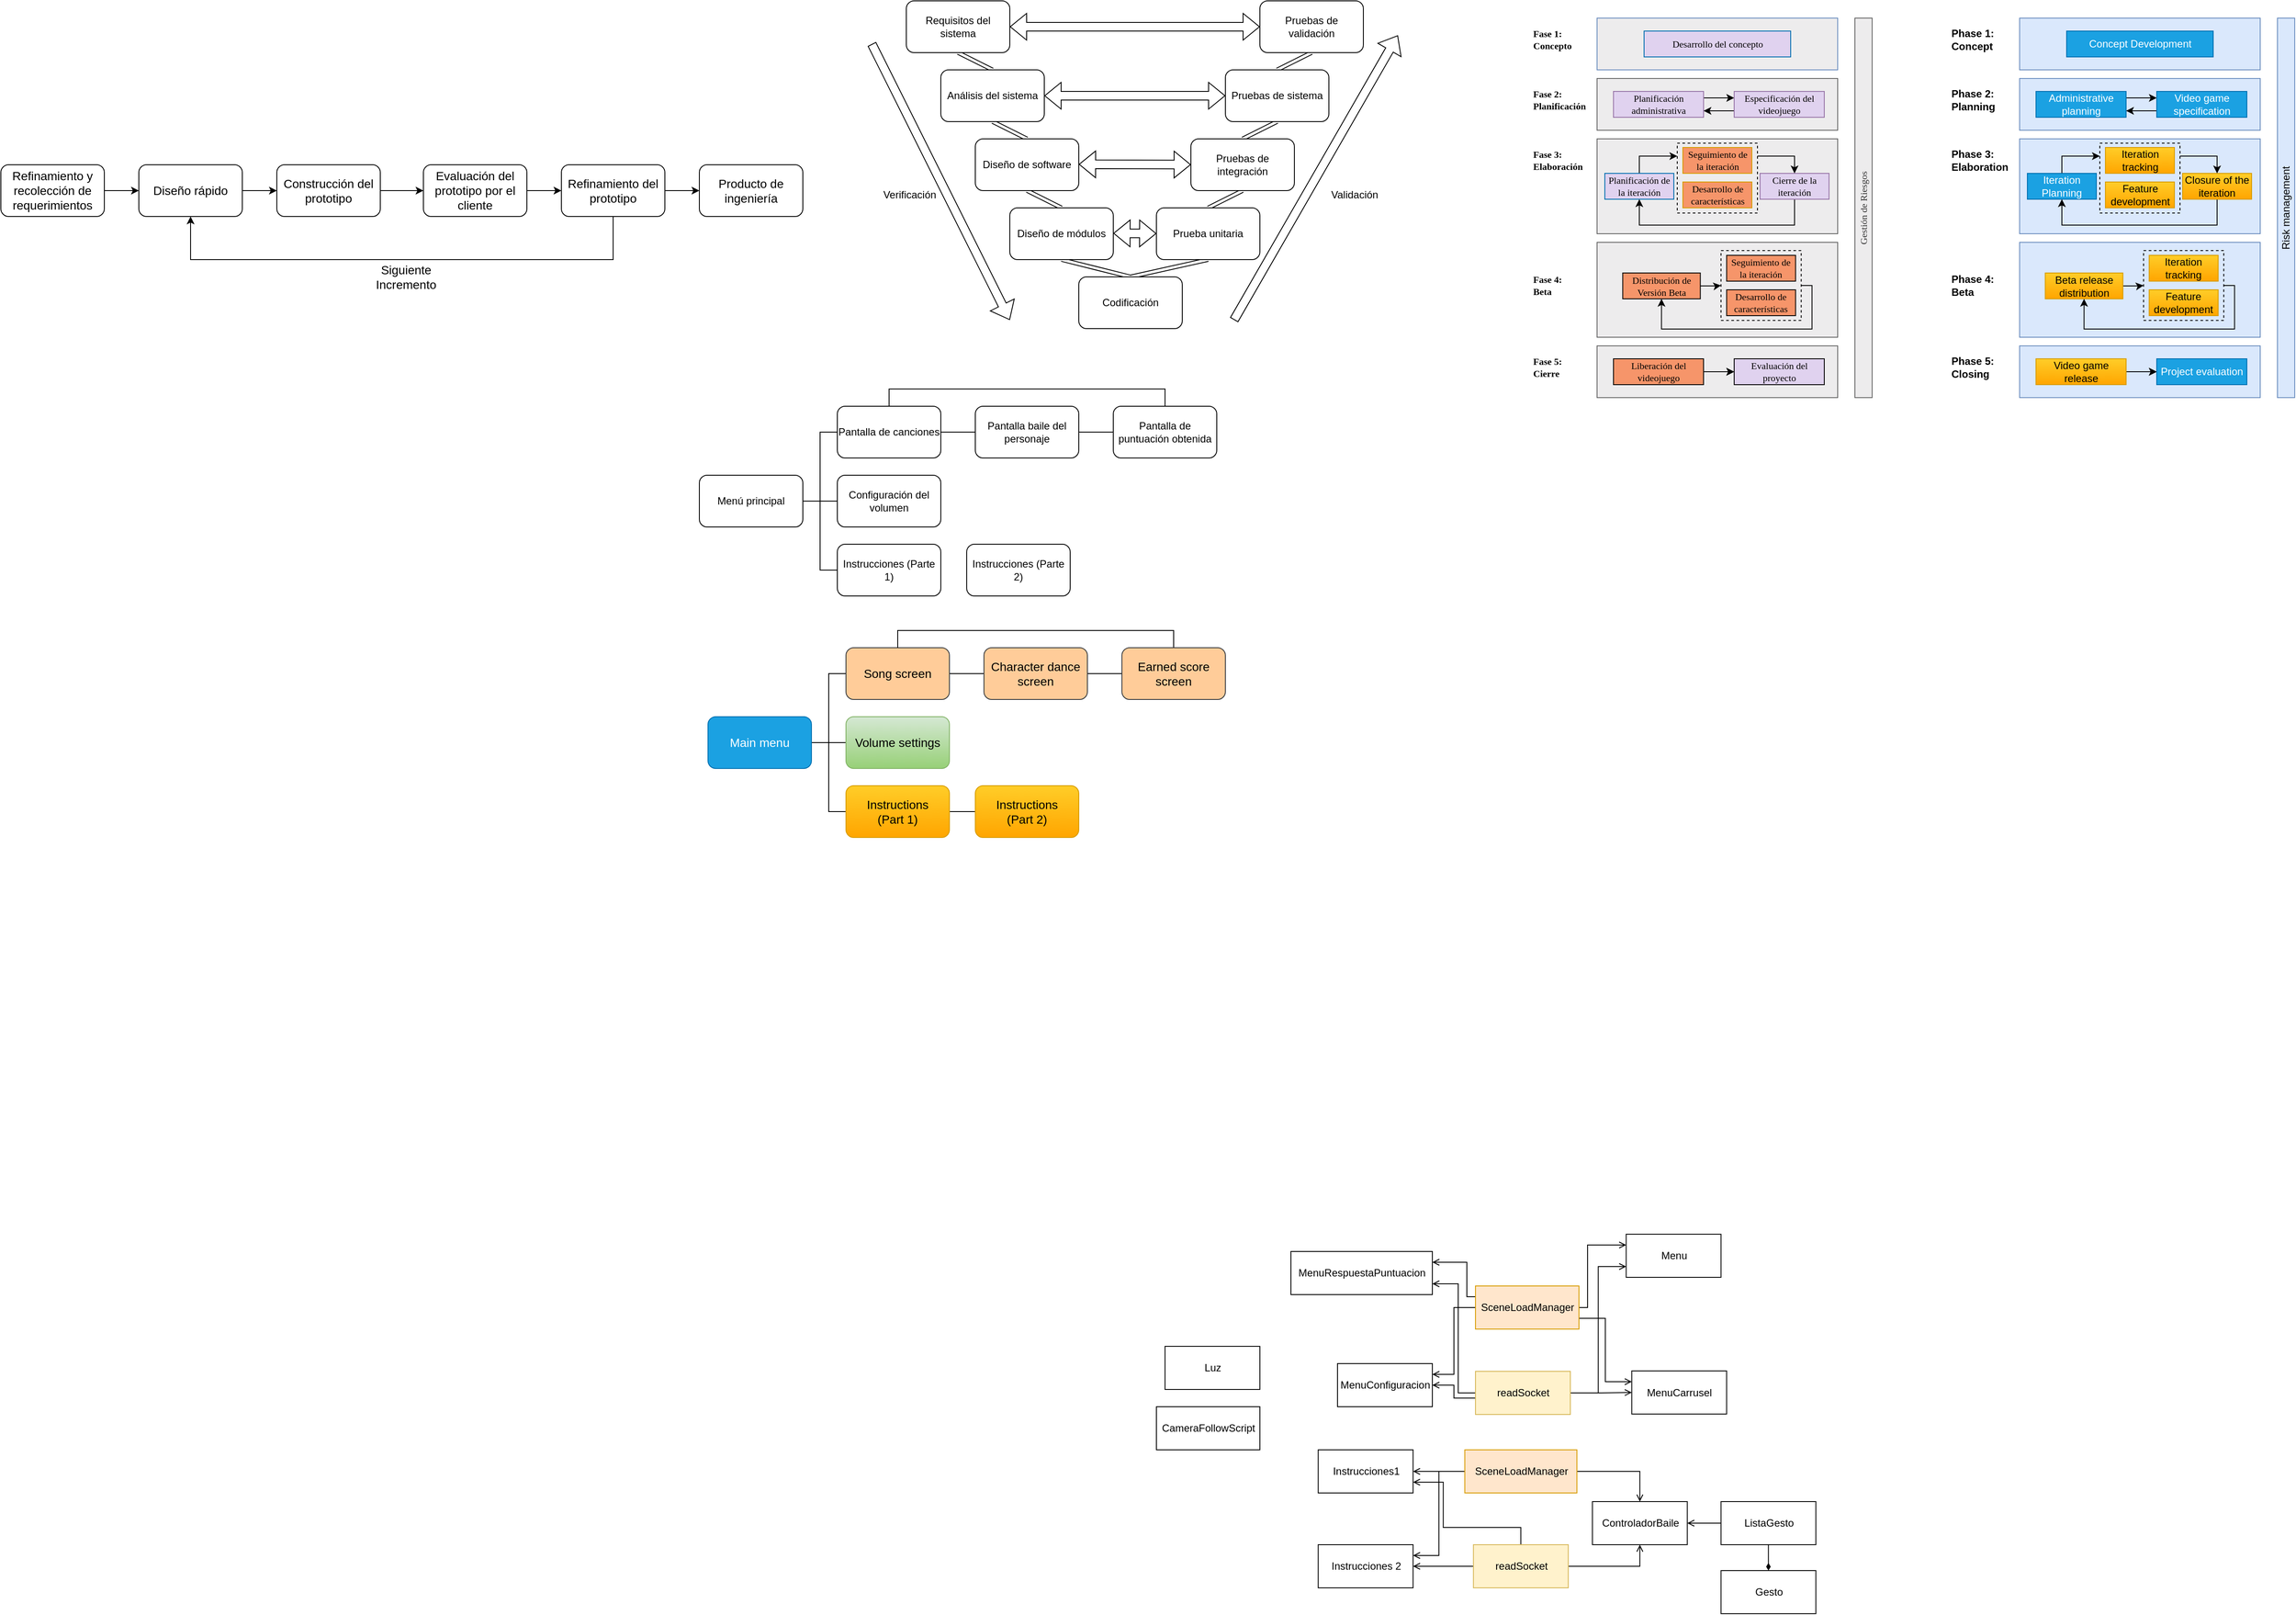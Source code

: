 <mxfile version="20.3.5" type="github">
  <diagram id="AxCxbLC-Ea25Rph6K4ID" name="Page-1">
    <mxGraphModel dx="1726" dy="563" grid="1" gridSize="10" guides="1" tooltips="1" connect="1" arrows="1" fold="1" page="1" pageScale="1" pageWidth="827" pageHeight="1169" math="0" shadow="0">
      <root>
        <mxCell id="0" />
        <mxCell id="1" parent="0" />
        <mxCell id="DNy3k772g0ASiSFVBkv8-5" style="edgeStyle=orthogonalEdgeStyle;rounded=0;orthogonalLoop=1;jettySize=auto;html=1;" parent="1" source="DNy3k772g0ASiSFVBkv8-1" target="DNy3k772g0ASiSFVBkv8-2" edge="1">
          <mxGeometry relative="1" as="geometry" />
        </mxCell>
        <mxCell id="DNy3k772g0ASiSFVBkv8-1" value="&lt;font style=&quot;font-size: 14px;&quot;&gt;Refinamiento y recolección de requerimientos&lt;/font&gt;" style="rounded=1;whiteSpace=wrap;html=1;" parent="1" vertex="1">
          <mxGeometry x="-610" y="330" width="120" height="60" as="geometry" />
        </mxCell>
        <mxCell id="DNy3k772g0ASiSFVBkv8-7" value="" style="edgeStyle=orthogonalEdgeStyle;rounded=0;orthogonalLoop=1;jettySize=auto;html=1;" parent="1" source="DNy3k772g0ASiSFVBkv8-2" target="DNy3k772g0ASiSFVBkv8-6" edge="1">
          <mxGeometry relative="1" as="geometry" />
        </mxCell>
        <mxCell id="DNy3k772g0ASiSFVBkv8-2" value="&lt;font style=&quot;font-size: 14px;&quot;&gt;Diseño rápido&lt;/font&gt;" style="rounded=1;whiteSpace=wrap;html=1;" parent="1" vertex="1">
          <mxGeometry x="-450" y="330" width="120" height="60" as="geometry" />
        </mxCell>
        <mxCell id="DNy3k772g0ASiSFVBkv8-9" value="" style="edgeStyle=orthogonalEdgeStyle;rounded=0;orthogonalLoop=1;jettySize=auto;html=1;" parent="1" source="DNy3k772g0ASiSFVBkv8-6" target="DNy3k772g0ASiSFVBkv8-8" edge="1">
          <mxGeometry relative="1" as="geometry" />
        </mxCell>
        <mxCell id="DNy3k772g0ASiSFVBkv8-6" value="&lt;font style=&quot;font-size: 14px;&quot;&gt;Construcción del prototipo&lt;/font&gt;" style="rounded=1;whiteSpace=wrap;html=1;" parent="1" vertex="1">
          <mxGeometry x="-290" y="330" width="120" height="60" as="geometry" />
        </mxCell>
        <mxCell id="DNy3k772g0ASiSFVBkv8-11" value="" style="edgeStyle=orthogonalEdgeStyle;rounded=0;orthogonalLoop=1;jettySize=auto;html=1;" parent="1" source="DNy3k772g0ASiSFVBkv8-8" target="DNy3k772g0ASiSFVBkv8-10" edge="1">
          <mxGeometry relative="1" as="geometry" />
        </mxCell>
        <mxCell id="DNy3k772g0ASiSFVBkv8-8" value="&lt;font style=&quot;font-size: 14px;&quot;&gt;Evaluación del prototipo por el cliente&lt;/font&gt;" style="rounded=1;whiteSpace=wrap;html=1;" parent="1" vertex="1">
          <mxGeometry x="-120" y="330" width="120" height="60" as="geometry" />
        </mxCell>
        <mxCell id="DNy3k772g0ASiSFVBkv8-12" style="edgeStyle=orthogonalEdgeStyle;rounded=0;orthogonalLoop=1;jettySize=auto;html=1;entryX=0.5;entryY=1;entryDx=0;entryDy=0;" parent="1" source="DNy3k772g0ASiSFVBkv8-10" target="DNy3k772g0ASiSFVBkv8-2" edge="1">
          <mxGeometry relative="1" as="geometry">
            <Array as="points">
              <mxPoint x="100" y="440" />
              <mxPoint x="-390" y="440" />
            </Array>
          </mxGeometry>
        </mxCell>
        <mxCell id="DNy3k772g0ASiSFVBkv8-14" value="" style="edgeStyle=orthogonalEdgeStyle;rounded=0;orthogonalLoop=1;jettySize=auto;html=1;" parent="1" source="DNy3k772g0ASiSFVBkv8-10" target="DNy3k772g0ASiSFVBkv8-13" edge="1">
          <mxGeometry relative="1" as="geometry" />
        </mxCell>
        <mxCell id="DNy3k772g0ASiSFVBkv8-10" value="&lt;font style=&quot;font-size: 14px;&quot;&gt;Refinamiento del prototipo&lt;/font&gt;" style="rounded=1;whiteSpace=wrap;html=1;" parent="1" vertex="1">
          <mxGeometry x="40" y="330" width="120" height="60" as="geometry" />
        </mxCell>
        <mxCell id="DNy3k772g0ASiSFVBkv8-13" value="&lt;font style=&quot;font-size: 14px;&quot;&gt;Producto de ingeniería&lt;/font&gt;" style="rounded=1;whiteSpace=wrap;html=1;" parent="1" vertex="1">
          <mxGeometry x="200" y="330" width="120" height="60" as="geometry" />
        </mxCell>
        <mxCell id="DNy3k772g0ASiSFVBkv8-15" value="&lt;font style=&quot;font-size: 14px;&quot;&gt;Siguiente&lt;br&gt;Incremento&lt;/font&gt;" style="text;html=1;strokeColor=none;fillColor=none;align=center;verticalAlign=middle;whiteSpace=wrap;rounded=0;" parent="1" vertex="1">
          <mxGeometry x="-170" y="445" width="60" height="30" as="geometry" />
        </mxCell>
        <mxCell id="DNy3k772g0ASiSFVBkv8-29" style="edgeStyle=none;shape=link;rounded=0;orthogonalLoop=1;jettySize=auto;html=1;exitX=0.5;exitY=1;exitDx=0;exitDy=0;entryX=0.5;entryY=0;entryDx=0;entryDy=0;" parent="1" source="DNy3k772g0ASiSFVBkv8-17" target="DNy3k772g0ASiSFVBkv8-18" edge="1">
          <mxGeometry relative="1" as="geometry" />
        </mxCell>
        <mxCell id="DNy3k772g0ASiSFVBkv8-17" value="Requisitos del sistema" style="rounded=1;whiteSpace=wrap;html=1;" parent="1" vertex="1">
          <mxGeometry x="440" y="140" width="120" height="60" as="geometry" />
        </mxCell>
        <mxCell id="DNy3k772g0ASiSFVBkv8-30" style="edgeStyle=none;shape=link;rounded=0;orthogonalLoop=1;jettySize=auto;html=1;exitX=0.5;exitY=1;exitDx=0;exitDy=0;entryX=0.5;entryY=0;entryDx=0;entryDy=0;" parent="1" source="DNy3k772g0ASiSFVBkv8-18" target="DNy3k772g0ASiSFVBkv8-19" edge="1">
          <mxGeometry relative="1" as="geometry" />
        </mxCell>
        <mxCell id="DNy3k772g0ASiSFVBkv8-18" value="Análisis del sistema" style="rounded=1;whiteSpace=wrap;html=1;" parent="1" vertex="1">
          <mxGeometry x="480" y="220" width="120" height="60" as="geometry" />
        </mxCell>
        <mxCell id="DNy3k772g0ASiSFVBkv8-31" style="edgeStyle=none;shape=link;rounded=0;orthogonalLoop=1;jettySize=auto;html=1;exitX=0.5;exitY=1;exitDx=0;exitDy=0;entryX=0.5;entryY=0;entryDx=0;entryDy=0;" parent="1" source="DNy3k772g0ASiSFVBkv8-19" target="DNy3k772g0ASiSFVBkv8-20" edge="1">
          <mxGeometry relative="1" as="geometry" />
        </mxCell>
        <mxCell id="DNy3k772g0ASiSFVBkv8-19" value="Diseño de software" style="rounded=1;whiteSpace=wrap;html=1;" parent="1" vertex="1">
          <mxGeometry x="520" y="300" width="120" height="60" as="geometry" />
        </mxCell>
        <mxCell id="DNy3k772g0ASiSFVBkv8-32" style="edgeStyle=none;shape=link;rounded=0;orthogonalLoop=1;jettySize=auto;html=1;exitX=0.5;exitY=1;exitDx=0;exitDy=0;entryX=0.5;entryY=0;entryDx=0;entryDy=0;" parent="1" source="DNy3k772g0ASiSFVBkv8-20" target="DNy3k772g0ASiSFVBkv8-21" edge="1">
          <mxGeometry relative="1" as="geometry" />
        </mxCell>
        <mxCell id="DNy3k772g0ASiSFVBkv8-20" value="Diseño de módulos" style="rounded=1;whiteSpace=wrap;html=1;" parent="1" vertex="1">
          <mxGeometry x="560" y="380" width="120" height="60" as="geometry" />
        </mxCell>
        <mxCell id="DNy3k772g0ASiSFVBkv8-33" style="edgeStyle=none;shape=link;rounded=0;orthogonalLoop=1;jettySize=auto;html=1;exitX=0.5;exitY=0;exitDx=0;exitDy=0;entryX=0.5;entryY=1;entryDx=0;entryDy=0;" parent="1" source="DNy3k772g0ASiSFVBkv8-21" target="DNy3k772g0ASiSFVBkv8-22" edge="1">
          <mxGeometry relative="1" as="geometry" />
        </mxCell>
        <mxCell id="DNy3k772g0ASiSFVBkv8-21" value="Codificación" style="rounded=1;whiteSpace=wrap;html=1;" parent="1" vertex="1">
          <mxGeometry x="640" y="460" width="120" height="60" as="geometry" />
        </mxCell>
        <mxCell id="DNy3k772g0ASiSFVBkv8-34" style="edgeStyle=none;shape=link;rounded=0;orthogonalLoop=1;jettySize=auto;html=1;exitX=0.5;exitY=0;exitDx=0;exitDy=0;entryX=0.5;entryY=1;entryDx=0;entryDy=0;" parent="1" source="DNy3k772g0ASiSFVBkv8-22" target="DNy3k772g0ASiSFVBkv8-23" edge="1">
          <mxGeometry relative="1" as="geometry" />
        </mxCell>
        <mxCell id="DNy3k772g0ASiSFVBkv8-22" value="Prueba unitaria" style="rounded=1;whiteSpace=wrap;html=1;" parent="1" vertex="1">
          <mxGeometry x="730" y="380" width="120" height="60" as="geometry" />
        </mxCell>
        <mxCell id="DNy3k772g0ASiSFVBkv8-35" style="edgeStyle=none;shape=link;rounded=0;orthogonalLoop=1;jettySize=auto;html=1;exitX=0.5;exitY=0;exitDx=0;exitDy=0;entryX=0.5;entryY=1;entryDx=0;entryDy=0;" parent="1" source="DNy3k772g0ASiSFVBkv8-23" target="DNy3k772g0ASiSFVBkv8-24" edge="1">
          <mxGeometry relative="1" as="geometry" />
        </mxCell>
        <mxCell id="DNy3k772g0ASiSFVBkv8-23" value="Pruebas de integración" style="rounded=1;whiteSpace=wrap;html=1;" parent="1" vertex="1">
          <mxGeometry x="770" y="300" width="120" height="60" as="geometry" />
        </mxCell>
        <mxCell id="DNy3k772g0ASiSFVBkv8-36" style="edgeStyle=none;shape=link;rounded=0;orthogonalLoop=1;jettySize=auto;html=1;exitX=0.5;exitY=0;exitDx=0;exitDy=0;entryX=0.5;entryY=1;entryDx=0;entryDy=0;" parent="1" source="DNy3k772g0ASiSFVBkv8-24" target="DNy3k772g0ASiSFVBkv8-25" edge="1">
          <mxGeometry relative="1" as="geometry" />
        </mxCell>
        <mxCell id="DNy3k772g0ASiSFVBkv8-24" value="Pruebas de sistema" style="rounded=1;whiteSpace=wrap;html=1;" parent="1" vertex="1">
          <mxGeometry x="810" y="220" width="120" height="60" as="geometry" />
        </mxCell>
        <mxCell id="DNy3k772g0ASiSFVBkv8-25" value="Pruebas de validación" style="rounded=1;whiteSpace=wrap;html=1;" parent="1" vertex="1">
          <mxGeometry x="850" y="140" width="120" height="60" as="geometry" />
        </mxCell>
        <mxCell id="DNy3k772g0ASiSFVBkv8-40" value="" style="shape=flexArrow;endArrow=classic;startArrow=classic;html=1;rounded=0;entryX=0;entryY=0.5;entryDx=0;entryDy=0;exitX=1;exitY=0.5;exitDx=0;exitDy=0;" parent="1" source="DNy3k772g0ASiSFVBkv8-17" target="DNy3k772g0ASiSFVBkv8-25" edge="1">
          <mxGeometry width="100" height="100" relative="1" as="geometry">
            <mxPoint x="630" y="210" as="sourcePoint" />
            <mxPoint x="730" y="110" as="targetPoint" />
          </mxGeometry>
        </mxCell>
        <mxCell id="DNy3k772g0ASiSFVBkv8-41" value="" style="shape=flexArrow;endArrow=classic;startArrow=classic;html=1;rounded=0;exitX=1;exitY=0.5;exitDx=0;exitDy=0;" parent="1" source="DNy3k772g0ASiSFVBkv8-18" target="DNy3k772g0ASiSFVBkv8-24" edge="1">
          <mxGeometry width="100" height="100" relative="1" as="geometry">
            <mxPoint x="650" y="249.5" as="sourcePoint" />
            <mxPoint x="800" y="250" as="targetPoint" />
          </mxGeometry>
        </mxCell>
        <mxCell id="DNy3k772g0ASiSFVBkv8-42" value="" style="shape=flexArrow;endArrow=classic;startArrow=classic;html=1;rounded=0;exitX=1;exitY=0.5;exitDx=0;exitDy=0;" parent="1" target="DNy3k772g0ASiSFVBkv8-23" edge="1">
          <mxGeometry width="100" height="100" relative="1" as="geometry">
            <mxPoint x="640" y="329.5" as="sourcePoint" />
            <mxPoint x="760" y="330" as="targetPoint" />
          </mxGeometry>
        </mxCell>
        <mxCell id="DNy3k772g0ASiSFVBkv8-43" value="" style="shape=flexArrow;endArrow=classic;startArrow=classic;html=1;rounded=0;exitX=1;exitY=0.5;exitDx=0;exitDy=0;" parent="1" target="DNy3k772g0ASiSFVBkv8-22" edge="1">
          <mxGeometry width="100" height="100" relative="1" as="geometry">
            <mxPoint x="680" y="409.5" as="sourcePoint" />
            <mxPoint x="730" y="410" as="targetPoint" />
          </mxGeometry>
        </mxCell>
        <mxCell id="DNy3k772g0ASiSFVBkv8-44" value="" style="shape=flexArrow;endArrow=classic;html=1;rounded=0;" parent="1" edge="1">
          <mxGeometry width="50" height="50" relative="1" as="geometry">
            <mxPoint x="400" y="190" as="sourcePoint" />
            <mxPoint x="560" y="510" as="targetPoint" />
          </mxGeometry>
        </mxCell>
        <mxCell id="DNy3k772g0ASiSFVBkv8-45" value="" style="shape=flexArrow;endArrow=classic;html=1;rounded=0;" parent="1" edge="1">
          <mxGeometry width="50" height="50" relative="1" as="geometry">
            <mxPoint x="820" y="510" as="sourcePoint" />
            <mxPoint x="1010" y="180" as="targetPoint" />
          </mxGeometry>
        </mxCell>
        <mxCell id="DNy3k772g0ASiSFVBkv8-46" value="Verificación" style="text;html=1;strokeColor=none;fillColor=none;align=center;verticalAlign=middle;whiteSpace=wrap;rounded=0;" parent="1" vertex="1">
          <mxGeometry x="414" y="350" width="60" height="30" as="geometry" />
        </mxCell>
        <mxCell id="DNy3k772g0ASiSFVBkv8-47" value="Validación" style="text;html=1;strokeColor=none;fillColor=none;align=center;verticalAlign=middle;whiteSpace=wrap;rounded=0;" parent="1" vertex="1">
          <mxGeometry x="930" y="350" width="60" height="30" as="geometry" />
        </mxCell>
        <mxCell id="hIoY1X2tBjPMkqKbFY_H-1" value="" style="rounded=0;whiteSpace=wrap;html=1;fillColor=#EDECED;strokeColor=#6c8ebf;fontFamily=DM Sans;fontSource=https%3A%2F%2Ffonts.googleapis.com%2Fcss%3Ffamily%3DDM%2BSans;fontSize=11;" parent="1" vertex="1">
          <mxGeometry x="1241" y="160" width="279" height="60" as="geometry" />
        </mxCell>
        <mxCell id="hIoY1X2tBjPMkqKbFY_H-2" value="Desarrollo del concepto" style="rounded=0;whiteSpace=wrap;html=1;fillColor=#E0D2EF;fontColor=#000000;strokeColor=#006EAF;fontFamily=DM Sans;fontSource=https%3A%2F%2Ffonts.googleapis.com%2Fcss%3Ffamily%3DDM%2BSans;fontSize=11;" parent="1" vertex="1">
          <mxGeometry x="1295.5" y="175" width="170" height="30" as="geometry" />
        </mxCell>
        <mxCell id="hIoY1X2tBjPMkqKbFY_H-3" value="&lt;b style=&quot;font-size: 11px;&quot;&gt;Fase 1:&lt;br style=&quot;font-size: 11px;&quot;&gt;Concepto&lt;br style=&quot;font-size: 11px;&quot;&gt;&lt;/b&gt;" style="text;html=1;strokeColor=none;fillColor=none;align=left;verticalAlign=middle;whiteSpace=wrap;rounded=0;fontFamily=DM Sans;fontSource=https%3A%2F%2Ffonts.googleapis.com%2Fcss%3Ffamily%3DDM%2BSans;fontSize=11;" parent="1" vertex="1">
          <mxGeometry x="1165" y="170" width="60" height="30" as="geometry" />
        </mxCell>
        <mxCell id="hIoY1X2tBjPMkqKbFY_H-4" value="" style="rounded=0;whiteSpace=wrap;html=1;fillColor=#EDECED;fontColor=#333333;strokeColor=#666666;fontFamily=DM Sans;fontSource=https%3A%2F%2Ffonts.googleapis.com%2Fcss%3Ffamily%3DDM%2BSans;fontSize=11;" parent="1" vertex="1">
          <mxGeometry x="1241" y="230" width="279" height="60" as="geometry" />
        </mxCell>
        <mxCell id="hIoY1X2tBjPMkqKbFY_H-32" style="edgeStyle=orthogonalEdgeStyle;rounded=0;orthogonalLoop=1;jettySize=auto;html=1;exitX=1;exitY=0.25;exitDx=0;exitDy=0;entryX=0;entryY=0.25;entryDx=0;entryDy=0;fontFamily=DM Sans;fontSource=https%3A%2F%2Ffonts.googleapis.com%2Fcss%3Ffamily%3DDM%2BSans;fontSize=11;" parent="1" source="hIoY1X2tBjPMkqKbFY_H-5" target="hIoY1X2tBjPMkqKbFY_H-7" edge="1">
          <mxGeometry relative="1" as="geometry" />
        </mxCell>
        <mxCell id="hIoY1X2tBjPMkqKbFY_H-5" value="Planificación administrativa" style="rounded=0;whiteSpace=wrap;html=1;fillColor=#E0D2EF;strokeColor=#9673a6;fontFamily=DM Sans;fontSource=https%3A%2F%2Ffonts.googleapis.com%2Fcss%3Ffamily%3DDM%2BSans;fontSize=11;" parent="1" vertex="1">
          <mxGeometry x="1260" y="245" width="104.5" height="30" as="geometry" />
        </mxCell>
        <mxCell id="hIoY1X2tBjPMkqKbFY_H-6" value="&lt;b style=&quot;font-size: 11px;&quot;&gt;Fase 2:&lt;br style=&quot;font-size: 11px;&quot;&gt;Planificación&lt;br style=&quot;font-size: 11px;&quot;&gt;&lt;/b&gt;" style="text;html=1;strokeColor=none;fillColor=none;align=left;verticalAlign=middle;whiteSpace=wrap;rounded=0;fontFamily=DM Sans;fontSource=https%3A%2F%2Ffonts.googleapis.com%2Fcss%3Ffamily%3DDM%2BSans;fontSize=11;" parent="1" vertex="1">
          <mxGeometry x="1165" y="240" width="80" height="30" as="geometry" />
        </mxCell>
        <mxCell id="hIoY1X2tBjPMkqKbFY_H-33" style="edgeStyle=orthogonalEdgeStyle;rounded=0;orthogonalLoop=1;jettySize=auto;html=1;entryX=1;entryY=0.75;entryDx=0;entryDy=0;exitX=0;exitY=0.75;exitDx=0;exitDy=0;fontFamily=DM Sans;fontSource=https%3A%2F%2Ffonts.googleapis.com%2Fcss%3Ffamily%3DDM%2BSans;fontSize=11;" parent="1" source="hIoY1X2tBjPMkqKbFY_H-7" target="hIoY1X2tBjPMkqKbFY_H-5" edge="1">
          <mxGeometry relative="1" as="geometry" />
        </mxCell>
        <mxCell id="hIoY1X2tBjPMkqKbFY_H-7" value="Especificación del videojuego" style="rounded=0;whiteSpace=wrap;html=1;fillColor=#E0D2EF;strokeColor=#9673a6;fontFamily=DM Sans;fontSource=https%3A%2F%2Ffonts.googleapis.com%2Fcss%3Ffamily%3DDM%2BSans;fontSize=11;" parent="1" vertex="1">
          <mxGeometry x="1400" y="245" width="104.5" height="30" as="geometry" />
        </mxCell>
        <mxCell id="hIoY1X2tBjPMkqKbFY_H-8" value="" style="rounded=0;whiteSpace=wrap;html=1;fillColor=#EDECED;strokeColor=#666666;fontColor=#333333;fontFamily=DM Sans;fontSource=https%3A%2F%2Ffonts.googleapis.com%2Fcss%3Ffamily%3DDM%2BSans;fontSize=11;" parent="1" vertex="1">
          <mxGeometry x="1241" y="300" width="279" height="110" as="geometry" />
        </mxCell>
        <mxCell id="hIoY1X2tBjPMkqKbFY_H-17" style="edgeStyle=orthogonalEdgeStyle;rounded=0;orthogonalLoop=1;jettySize=auto;html=1;fontFamily=DM Sans;fontSource=https%3A%2F%2Ffonts.googleapis.com%2Fcss%3Ffamily%3DDM%2BSans;fontSize=11;" parent="1" source="hIoY1X2tBjPMkqKbFY_H-9" target="hIoY1X2tBjPMkqKbFY_H-15" edge="1">
          <mxGeometry relative="1" as="geometry">
            <mxPoint x="1320" y="320" as="targetPoint" />
            <Array as="points">
              <mxPoint x="1290" y="320" />
            </Array>
          </mxGeometry>
        </mxCell>
        <mxCell id="hIoY1X2tBjPMkqKbFY_H-9" value="Planificación de la iteración" style="rounded=0;whiteSpace=wrap;html=1;fillColor=#E0D2EF;fontColor=#000000;strokeColor=#006EAF;fontFamily=DM Sans;fontSource=https%3A%2F%2Ffonts.googleapis.com%2Fcss%3Ffamily%3DDM%2BSans;fontSize=11;" parent="1" vertex="1">
          <mxGeometry x="1250" y="340" width="80" height="30" as="geometry" />
        </mxCell>
        <mxCell id="hIoY1X2tBjPMkqKbFY_H-10" value="&lt;b style=&quot;font-size: 11px;&quot;&gt;Fase 3:&lt;br style=&quot;font-size: 11px;&quot;&gt;Elaboración&lt;br style=&quot;font-size: 11px;&quot;&gt;&lt;/b&gt;" style="text;html=1;strokeColor=none;fillColor=none;align=left;verticalAlign=middle;whiteSpace=wrap;rounded=0;fontFamily=DM Sans;fontSource=https%3A%2F%2Ffonts.googleapis.com%2Fcss%3Ffamily%3DDM%2BSans;fontSize=11;" parent="1" vertex="1">
          <mxGeometry x="1165" y="310" width="80" height="30" as="geometry" />
        </mxCell>
        <mxCell id="hIoY1X2tBjPMkqKbFY_H-19" style="edgeStyle=orthogonalEdgeStyle;rounded=0;orthogonalLoop=1;jettySize=auto;html=1;entryX=0.5;entryY=1;entryDx=0;entryDy=0;fontFamily=DM Sans;fontSource=https%3A%2F%2Ffonts.googleapis.com%2Fcss%3Ffamily%3DDM%2BSans;fontSize=11;" parent="1" source="hIoY1X2tBjPMkqKbFY_H-11" target="hIoY1X2tBjPMkqKbFY_H-9" edge="1">
          <mxGeometry relative="1" as="geometry">
            <Array as="points">
              <mxPoint x="1470" y="400" />
              <mxPoint x="1290" y="400" />
            </Array>
          </mxGeometry>
        </mxCell>
        <mxCell id="hIoY1X2tBjPMkqKbFY_H-11" value="Cierre de la iteración" style="rounded=0;whiteSpace=wrap;html=1;fillColor=#E0D2EF;strokeColor=#9673a6;fontFamily=DM Sans;fontSource=https%3A%2F%2Ffonts.googleapis.com%2Fcss%3Ffamily%3DDM%2BSans;fontSize=11;" parent="1" vertex="1">
          <mxGeometry x="1430" y="340" width="80" height="30" as="geometry" />
        </mxCell>
        <mxCell id="hIoY1X2tBjPMkqKbFY_H-12" value="Seguimiento de la iteración" style="rounded=0;whiteSpace=wrap;html=1;fillColor=#F6956A;strokeColor=#d79b00;gradientColor=none;fontFamily=DM Sans;fontSource=https%3A%2F%2Ffonts.googleapis.com%2Fcss%3Ffamily%3DDM%2BSans;fontSize=11;" parent="1" vertex="1">
          <mxGeometry x="1340.5" y="310" width="80" height="30" as="geometry" />
        </mxCell>
        <mxCell id="hIoY1X2tBjPMkqKbFY_H-13" value="Desarrollo de características" style="rounded=0;whiteSpace=wrap;html=1;fillColor=#F6956A;strokeColor=#d79b00;gradientColor=none;fontFamily=DM Sans;fontSource=https%3A%2F%2Ffonts.googleapis.com%2Fcss%3Ffamily%3DDM%2BSans;fontSize=11;" parent="1" vertex="1">
          <mxGeometry x="1340.5" y="350" width="80" height="30" as="geometry" />
        </mxCell>
        <mxCell id="hIoY1X2tBjPMkqKbFY_H-18" style="edgeStyle=orthogonalEdgeStyle;rounded=0;orthogonalLoop=1;jettySize=auto;html=1;exitX=1.001;exitY=0.185;exitDx=0;exitDy=0;entryX=0.5;entryY=0;entryDx=0;entryDy=0;exitPerimeter=0;fontFamily=DM Sans;fontSource=https%3A%2F%2Ffonts.googleapis.com%2Fcss%3Ffamily%3DDM%2BSans;fontSize=11;" parent="1" source="hIoY1X2tBjPMkqKbFY_H-15" target="hIoY1X2tBjPMkqKbFY_H-11" edge="1">
          <mxGeometry relative="1" as="geometry">
            <Array as="points">
              <mxPoint x="1470" y="320" />
            </Array>
          </mxGeometry>
        </mxCell>
        <mxCell id="hIoY1X2tBjPMkqKbFY_H-15" value="" style="rounded=0;whiteSpace=wrap;html=1;fillColor=none;dashed=1;fontFamily=DM Sans;fontSource=https%3A%2F%2Ffonts.googleapis.com%2Fcss%3Ffamily%3DDM%2BSans;fontSize=11;" parent="1" vertex="1">
          <mxGeometry x="1334" y="305" width="93" height="81" as="geometry" />
        </mxCell>
        <mxCell id="hIoY1X2tBjPMkqKbFY_H-20" value="" style="rounded=0;whiteSpace=wrap;html=1;fillColor=#EDECED;strokeColor=#666666;fontColor=#333333;fontFamily=DM Sans;fontSource=https%3A%2F%2Ffonts.googleapis.com%2Fcss%3Ffamily%3DDM%2BSans;fontSize=11;" parent="1" vertex="1">
          <mxGeometry x="1241" y="420" width="279" height="110" as="geometry" />
        </mxCell>
        <mxCell id="hIoY1X2tBjPMkqKbFY_H-30" style="edgeStyle=orthogonalEdgeStyle;rounded=0;orthogonalLoop=1;jettySize=auto;html=1;fontFamily=DM Sans;fontSource=https%3A%2F%2Ffonts.googleapis.com%2Fcss%3Ffamily%3DDM%2BSans;fontSize=11;" parent="1" source="hIoY1X2tBjPMkqKbFY_H-22" target="hIoY1X2tBjPMkqKbFY_H-29" edge="1">
          <mxGeometry relative="1" as="geometry" />
        </mxCell>
        <mxCell id="hIoY1X2tBjPMkqKbFY_H-22" value="Distribución de Versión Beta" style="rounded=0;whiteSpace=wrap;html=1;fillColor=#F6956A;fontFamily=DM Sans;fontSource=https%3A%2F%2Ffonts.googleapis.com%2Fcss%3Ffamily%3DDM%2BSans;fontSize=11;" parent="1" vertex="1">
          <mxGeometry x="1270.74" y="455.5" width="90" height="30" as="geometry" />
        </mxCell>
        <mxCell id="hIoY1X2tBjPMkqKbFY_H-23" value="&lt;b style=&quot;font-size: 11px;&quot;&gt;Fase 4:&lt;br style=&quot;font-size: 11px;&quot;&gt;Beta&lt;br style=&quot;font-size: 11px;&quot;&gt;&lt;/b&gt;" style="text;html=1;strokeColor=none;fillColor=none;align=left;verticalAlign=middle;whiteSpace=wrap;rounded=0;fontFamily=DM Sans;fontSource=https%3A%2F%2Ffonts.googleapis.com%2Fcss%3Ffamily%3DDM%2BSans;fontSize=11;" parent="1" vertex="1">
          <mxGeometry x="1165" y="455" width="80" height="30" as="geometry" />
        </mxCell>
        <mxCell id="hIoY1X2tBjPMkqKbFY_H-26" value="Seguimiento de la iteración" style="rounded=0;whiteSpace=wrap;html=1;fillColor=#F6956A;fontFamily=DM Sans;fontSource=https%3A%2F%2Ffonts.googleapis.com%2Fcss%3Ffamily%3DDM%2BSans;fontSize=11;" parent="1" vertex="1">
          <mxGeometry x="1391.24" y="435" width="80" height="30" as="geometry" />
        </mxCell>
        <mxCell id="hIoY1X2tBjPMkqKbFY_H-27" value="Desarrollo de características" style="rounded=0;whiteSpace=wrap;html=1;fillColor=#F6956A;fontFamily=DM Sans;fontSource=https%3A%2F%2Ffonts.googleapis.com%2Fcss%3Ffamily%3DDM%2BSans;fontSize=11;" parent="1" vertex="1">
          <mxGeometry x="1391.24" y="475" width="80" height="30" as="geometry" />
        </mxCell>
        <mxCell id="hIoY1X2tBjPMkqKbFY_H-31" style="edgeStyle=orthogonalEdgeStyle;rounded=0;orthogonalLoop=1;jettySize=auto;html=1;entryX=0.5;entryY=1;entryDx=0;entryDy=0;fontFamily=DM Sans;fontSource=https%3A%2F%2Ffonts.googleapis.com%2Fcss%3Ffamily%3DDM%2BSans;fontSize=11;" parent="1" source="hIoY1X2tBjPMkqKbFY_H-29" target="hIoY1X2tBjPMkqKbFY_H-22" edge="1">
          <mxGeometry relative="1" as="geometry">
            <Array as="points">
              <mxPoint x="1490.24" y="470.5" />
              <mxPoint x="1490.24" y="520.5" />
              <mxPoint x="1316.24" y="520.5" />
            </Array>
          </mxGeometry>
        </mxCell>
        <mxCell id="hIoY1X2tBjPMkqKbFY_H-29" value="" style="rounded=0;whiteSpace=wrap;html=1;fillColor=none;dashed=1;fontFamily=DM Sans;fontSource=https%3A%2F%2Ffonts.googleapis.com%2Fcss%3Ffamily%3DDM%2BSans;fontSize=11;" parent="1" vertex="1">
          <mxGeometry x="1384.74" y="429.5" width="93" height="81" as="geometry" />
        </mxCell>
        <mxCell id="hIoY1X2tBjPMkqKbFY_H-34" value="" style="rounded=0;whiteSpace=wrap;html=1;fillColor=#EDECED;fontColor=#333333;strokeColor=#666666;fontFamily=DM Sans;fontSource=https%3A%2F%2Ffonts.googleapis.com%2Fcss%3Ffamily%3DDM%2BSans;fontSize=11;" parent="1" vertex="1">
          <mxGeometry x="1241" y="540" width="279" height="60" as="geometry" />
        </mxCell>
        <mxCell id="hIoY1X2tBjPMkqKbFY_H-40" value="" style="edgeStyle=orthogonalEdgeStyle;rounded=0;orthogonalLoop=1;jettySize=auto;html=1;fontFamily=DM Sans;fontSource=https%3A%2F%2Ffonts.googleapis.com%2Fcss%3Ffamily%3DDM%2BSans;fontSize=11;" parent="1" source="hIoY1X2tBjPMkqKbFY_H-36" target="hIoY1X2tBjPMkqKbFY_H-39" edge="1">
          <mxGeometry relative="1" as="geometry" />
        </mxCell>
        <mxCell id="hIoY1X2tBjPMkqKbFY_H-41" style="edgeStyle=orthogonalEdgeStyle;rounded=0;orthogonalLoop=1;jettySize=auto;html=1;entryX=0;entryY=0.5;entryDx=0;entryDy=0;fontFamily=DM Sans;fontSource=https%3A%2F%2Ffonts.googleapis.com%2Fcss%3Ffamily%3DDM%2BSans;fontSize=11;" parent="1" source="hIoY1X2tBjPMkqKbFY_H-36" target="hIoY1X2tBjPMkqKbFY_H-39" edge="1">
          <mxGeometry relative="1" as="geometry" />
        </mxCell>
        <mxCell id="hIoY1X2tBjPMkqKbFY_H-36" value="Liberación del videojuego" style="rounded=0;whiteSpace=wrap;html=1;fillColor=#F6956A;fontFamily=DM Sans;fontSource=https%3A%2F%2Ffonts.googleapis.com%2Fcss%3Ffamily%3DDM%2BSans;fontSize=11;" parent="1" vertex="1">
          <mxGeometry x="1260" y="555" width="104.5" height="30" as="geometry" />
        </mxCell>
        <mxCell id="hIoY1X2tBjPMkqKbFY_H-37" value="&lt;b style=&quot;font-size: 11px;&quot;&gt;Fase 5:&lt;br style=&quot;font-size: 11px;&quot;&gt;Cierre&lt;br style=&quot;font-size: 11px;&quot;&gt;&lt;/b&gt;" style="text;html=1;strokeColor=none;fillColor=none;align=left;verticalAlign=middle;whiteSpace=wrap;rounded=0;fontFamily=DM Sans;fontSource=https%3A%2F%2Ffonts.googleapis.com%2Fcss%3Ffamily%3DDM%2BSans;fontSize=11;" parent="1" vertex="1">
          <mxGeometry x="1165" y="550" width="80" height="30" as="geometry" />
        </mxCell>
        <mxCell id="hIoY1X2tBjPMkqKbFY_H-39" value="Evaluación del proyecto" style="rounded=0;whiteSpace=wrap;html=1;fillColor=#E0D2EF;fontFamily=DM Sans;fontSource=https%3A%2F%2Ffonts.googleapis.com%2Fcss%3Ffamily%3DDM%2BSans;fontSize=11;" parent="1" vertex="1">
          <mxGeometry x="1400" y="555" width="104.5" height="30" as="geometry" />
        </mxCell>
        <mxCell id="hIoY1X2tBjPMkqKbFY_H-42" value="Gestión de Riesgos" style="rounded=0;whiteSpace=wrap;html=1;fillColor=#EDECED;horizontal=0;verticalAlign=middle;textDirection=rtl;direction=east;flipH=1;flipV=1;fontColor=#333333;strokeColor=#666666;fontFamily=DM Sans;fontSource=https%3A%2F%2Ffonts.googleapis.com%2Fcss%3Ffamily%3DDM%2BSans;fontSize=11;" parent="1" vertex="1">
          <mxGeometry x="1540" y="160" width="20" height="440" as="geometry" />
        </mxCell>
        <mxCell id="hIoY1X2tBjPMkqKbFY_H-47" style="edgeStyle=orthogonalEdgeStyle;rounded=0;orthogonalLoop=1;jettySize=auto;html=1;entryX=0;entryY=0.5;entryDx=0;entryDy=0;endArrow=none;endFill=0;" parent="1" source="hIoY1X2tBjPMkqKbFY_H-43" target="hIoY1X2tBjPMkqKbFY_H-44" edge="1">
          <mxGeometry relative="1" as="geometry" />
        </mxCell>
        <mxCell id="hIoY1X2tBjPMkqKbFY_H-48" style="edgeStyle=orthogonalEdgeStyle;rounded=0;orthogonalLoop=1;jettySize=auto;html=1;exitX=1;exitY=0.5;exitDx=0;exitDy=0;endArrow=none;endFill=0;" parent="1" source="hIoY1X2tBjPMkqKbFY_H-43" target="hIoY1X2tBjPMkqKbFY_H-45" edge="1">
          <mxGeometry relative="1" as="geometry" />
        </mxCell>
        <mxCell id="hIoY1X2tBjPMkqKbFY_H-49" style="edgeStyle=orthogonalEdgeStyle;rounded=0;orthogonalLoop=1;jettySize=auto;html=1;exitX=1;exitY=0.5;exitDx=0;exitDy=0;entryX=0;entryY=0.5;entryDx=0;entryDy=0;endArrow=none;endFill=0;" parent="1" source="hIoY1X2tBjPMkqKbFY_H-43" target="hIoY1X2tBjPMkqKbFY_H-46" edge="1">
          <mxGeometry relative="1" as="geometry" />
        </mxCell>
        <mxCell id="hIoY1X2tBjPMkqKbFY_H-43" value="Menú principal" style="rounded=1;whiteSpace=wrap;html=1;fillColor=none;" parent="1" vertex="1">
          <mxGeometry x="200" y="690" width="120" height="60" as="geometry" />
        </mxCell>
        <mxCell id="hIoY1X2tBjPMkqKbFY_H-52" style="edgeStyle=orthogonalEdgeStyle;rounded=0;orthogonalLoop=1;jettySize=auto;html=1;exitX=1;exitY=0.5;exitDx=0;exitDy=0;entryX=0;entryY=0.5;entryDx=0;entryDy=0;endArrow=none;endFill=0;" parent="1" source="hIoY1X2tBjPMkqKbFY_H-44" target="hIoY1X2tBjPMkqKbFY_H-51" edge="1">
          <mxGeometry relative="1" as="geometry" />
        </mxCell>
        <mxCell id="hIoY1X2tBjPMkqKbFY_H-44" value="Pantalla de canciones" style="rounded=1;whiteSpace=wrap;html=1;fillColor=none;" parent="1" vertex="1">
          <mxGeometry x="360" y="610" width="120" height="60" as="geometry" />
        </mxCell>
        <mxCell id="hIoY1X2tBjPMkqKbFY_H-45" value="Configuración del volumen" style="rounded=1;whiteSpace=wrap;html=1;fillColor=none;" parent="1" vertex="1">
          <mxGeometry x="360" y="690" width="120" height="60" as="geometry" />
        </mxCell>
        <mxCell id="hIoY1X2tBjPMkqKbFY_H-46" value="Instrucciones (Parte 1)" style="rounded=1;whiteSpace=wrap;html=1;fillColor=none;" parent="1" vertex="1">
          <mxGeometry x="360" y="770" width="120" height="60" as="geometry" />
        </mxCell>
        <mxCell id="hIoY1X2tBjPMkqKbFY_H-50" value="Instrucciones (Parte 2)" style="rounded=1;whiteSpace=wrap;html=1;fillColor=none;" parent="1" vertex="1">
          <mxGeometry x="510" y="770" width="120" height="60" as="geometry" />
        </mxCell>
        <mxCell id="hIoY1X2tBjPMkqKbFY_H-54" style="edgeStyle=orthogonalEdgeStyle;rounded=0;orthogonalLoop=1;jettySize=auto;html=1;exitX=1;exitY=0.5;exitDx=0;exitDy=0;entryX=0;entryY=0.5;entryDx=0;entryDy=0;endArrow=none;endFill=0;" parent="1" source="hIoY1X2tBjPMkqKbFY_H-51" target="hIoY1X2tBjPMkqKbFY_H-53" edge="1">
          <mxGeometry relative="1" as="geometry" />
        </mxCell>
        <mxCell id="hIoY1X2tBjPMkqKbFY_H-51" value="Pantalla baile del personaje" style="rounded=1;whiteSpace=wrap;html=1;fillColor=none;" parent="1" vertex="1">
          <mxGeometry x="520" y="610" width="120" height="60" as="geometry" />
        </mxCell>
        <mxCell id="hIoY1X2tBjPMkqKbFY_H-55" style="edgeStyle=orthogonalEdgeStyle;rounded=0;orthogonalLoop=1;jettySize=auto;html=1;exitX=0.5;exitY=0;exitDx=0;exitDy=0;entryX=0.5;entryY=0;entryDx=0;entryDy=0;endArrow=none;endFill=0;" parent="1" source="hIoY1X2tBjPMkqKbFY_H-53" target="hIoY1X2tBjPMkqKbFY_H-44" edge="1">
          <mxGeometry relative="1" as="geometry" />
        </mxCell>
        <mxCell id="hIoY1X2tBjPMkqKbFY_H-53" value="Pantalla de puntuación obtenida" style="rounded=1;whiteSpace=wrap;html=1;fillColor=none;" parent="1" vertex="1">
          <mxGeometry x="680" y="610" width="120" height="60" as="geometry" />
        </mxCell>
        <mxCell id="lJdPAG9B3q6LXM3_lp5I-2" value="CameraFollowScript" style="html=1;" parent="1" vertex="1">
          <mxGeometry x="730" y="1770" width="120" height="50" as="geometry" />
        </mxCell>
        <mxCell id="lJdPAG9B3q6LXM3_lp5I-4" value="ControladorBaile" style="html=1;" parent="1" vertex="1">
          <mxGeometry x="1235.63" y="1880" width="110" height="50" as="geometry" />
        </mxCell>
        <mxCell id="lJdPAG9B3q6LXM3_lp5I-5" value="Gesto" style="html=1;" parent="1" vertex="1">
          <mxGeometry x="1384.74" y="1960" width="110" height="50" as="geometry" />
        </mxCell>
        <mxCell id="lJdPAG9B3q6LXM3_lp5I-7" style="edgeStyle=orthogonalEdgeStyle;rounded=0;orthogonalLoop=1;jettySize=auto;html=1;entryX=0.5;entryY=0;entryDx=0;entryDy=0;endArrow=diamondThin;endFill=1;" parent="1" source="lJdPAG9B3q6LXM3_lp5I-6" target="lJdPAG9B3q6LXM3_lp5I-5" edge="1">
          <mxGeometry relative="1" as="geometry" />
        </mxCell>
        <mxCell id="lJdPAG9B3q6LXM3_lp5I-73" style="edgeStyle=orthogonalEdgeStyle;rounded=0;orthogonalLoop=1;jettySize=auto;html=1;exitX=0;exitY=0.5;exitDx=0;exitDy=0;entryX=1;entryY=0.5;entryDx=0;entryDy=0;endArrow=open;endFill=0;" parent="1" source="lJdPAG9B3q6LXM3_lp5I-6" target="lJdPAG9B3q6LXM3_lp5I-4" edge="1">
          <mxGeometry relative="1" as="geometry" />
        </mxCell>
        <mxCell id="lJdPAG9B3q6LXM3_lp5I-6" value="ListaGesto" style="html=1;" parent="1" vertex="1">
          <mxGeometry x="1384.74" y="1880" width="110" height="50" as="geometry" />
        </mxCell>
        <mxCell id="lJdPAG9B3q6LXM3_lp5I-65" style="edgeStyle=orthogonalEdgeStyle;rounded=0;orthogonalLoop=1;jettySize=auto;html=1;entryX=0;entryY=0.75;entryDx=0;entryDy=0;endArrow=open;endFill=0;" parent="1" source="lJdPAG9B3q6LXM3_lp5I-9" target="lJdPAG9B3q6LXM3_lp5I-24" edge="1">
          <mxGeometry relative="1" as="geometry" />
        </mxCell>
        <mxCell id="lJdPAG9B3q6LXM3_lp5I-67" style="edgeStyle=orthogonalEdgeStyle;rounded=0;orthogonalLoop=1;jettySize=auto;html=1;entryX=0;entryY=0.5;entryDx=0;entryDy=0;endArrow=open;endFill=0;" parent="1" source="lJdPAG9B3q6LXM3_lp5I-9" target="lJdPAG9B3q6LXM3_lp5I-27" edge="1">
          <mxGeometry relative="1" as="geometry" />
        </mxCell>
        <mxCell id="lJdPAG9B3q6LXM3_lp5I-69" style="edgeStyle=orthogonalEdgeStyle;rounded=0;orthogonalLoop=1;jettySize=auto;html=1;entryX=1;entryY=0.75;entryDx=0;entryDy=0;endArrow=open;endFill=0;" parent="1" source="lJdPAG9B3q6LXM3_lp5I-9" target="lJdPAG9B3q6LXM3_lp5I-33" edge="1">
          <mxGeometry relative="1" as="geometry">
            <Array as="points">
              <mxPoint x="1080" y="1754" />
              <mxPoint x="1080" y="1628" />
            </Array>
          </mxGeometry>
        </mxCell>
        <mxCell id="lJdPAG9B3q6LXM3_lp5I-71" style="edgeStyle=orthogonalEdgeStyle;rounded=0;orthogonalLoop=1;jettySize=auto;html=1;entryX=1;entryY=0.5;entryDx=0;entryDy=0;endArrow=open;endFill=0;" parent="1" source="lJdPAG9B3q6LXM3_lp5I-9" target="lJdPAG9B3q6LXM3_lp5I-30" edge="1">
          <mxGeometry relative="1" as="geometry">
            <Array as="points">
              <mxPoint x="1075" y="1760" />
              <mxPoint x="1075" y="1745" />
            </Array>
          </mxGeometry>
        </mxCell>
        <mxCell id="lJdPAG9B3q6LXM3_lp5I-9" value="readSocket" style="html=1;fillColor=#fff2cc;strokeColor=#d6b656;" parent="1" vertex="1">
          <mxGeometry x="1100" y="1729" width="110" height="50" as="geometry" />
        </mxCell>
        <mxCell id="lJdPAG9B3q6LXM3_lp5I-64" style="edgeStyle=orthogonalEdgeStyle;rounded=0;orthogonalLoop=1;jettySize=auto;html=1;entryX=0;entryY=0.25;entryDx=0;entryDy=0;endArrow=open;endFill=0;" parent="1" source="lJdPAG9B3q6LXM3_lp5I-11" target="lJdPAG9B3q6LXM3_lp5I-24" edge="1">
          <mxGeometry relative="1" as="geometry">
            <Array as="points">
              <mxPoint x="1230" y="1655" />
              <mxPoint x="1230" y="1583" />
            </Array>
          </mxGeometry>
        </mxCell>
        <mxCell id="lJdPAG9B3q6LXM3_lp5I-66" style="edgeStyle=orthogonalEdgeStyle;rounded=0;orthogonalLoop=1;jettySize=auto;html=1;entryX=0;entryY=0.25;entryDx=0;entryDy=0;endArrow=open;endFill=0;exitX=1;exitY=0.75;exitDx=0;exitDy=0;" parent="1" source="lJdPAG9B3q6LXM3_lp5I-11" target="lJdPAG9B3q6LXM3_lp5I-27" edge="1">
          <mxGeometry relative="1" as="geometry" />
        </mxCell>
        <mxCell id="lJdPAG9B3q6LXM3_lp5I-70" style="edgeStyle=orthogonalEdgeStyle;rounded=0;orthogonalLoop=1;jettySize=auto;html=1;entryX=1;entryY=0.25;entryDx=0;entryDy=0;endArrow=open;endFill=0;" parent="1" source="lJdPAG9B3q6LXM3_lp5I-11" target="lJdPAG9B3q6LXM3_lp5I-30" edge="1">
          <mxGeometry relative="1" as="geometry" />
        </mxCell>
        <mxCell id="lJdPAG9B3q6LXM3_lp5I-72" style="edgeStyle=orthogonalEdgeStyle;rounded=0;orthogonalLoop=1;jettySize=auto;html=1;exitX=0;exitY=0.25;exitDx=0;exitDy=0;entryX=1;entryY=0.25;entryDx=0;entryDy=0;endArrow=open;endFill=0;" parent="1" source="lJdPAG9B3q6LXM3_lp5I-11" target="lJdPAG9B3q6LXM3_lp5I-33" edge="1">
          <mxGeometry relative="1" as="geometry">
            <Array as="points">
              <mxPoint x="1090" y="1643" />
              <mxPoint x="1090" y="1603" />
            </Array>
          </mxGeometry>
        </mxCell>
        <mxCell id="lJdPAG9B3q6LXM3_lp5I-11" value="SceneLoadManager" style="html=1;fillColor=#ffe6cc;strokeColor=#d79b00;" parent="1" vertex="1">
          <mxGeometry x="1100" y="1630" width="120" height="50" as="geometry" />
        </mxCell>
        <mxCell id="lJdPAG9B3q6LXM3_lp5I-13" value="Instrucciones1" style="html=1;" parent="1" vertex="1">
          <mxGeometry x="917.63" y="1820" width="110" height="50" as="geometry" />
        </mxCell>
        <mxCell id="lJdPAG9B3q6LXM3_lp5I-14" value="Instrucciones 2" style="html=1;" parent="1" vertex="1">
          <mxGeometry x="917.63" y="1930" width="110" height="50" as="geometry" />
        </mxCell>
        <mxCell id="lJdPAG9B3q6LXM3_lp5I-23" value="Luz" style="html=1;" parent="1" vertex="1">
          <mxGeometry x="740" y="1700" width="110" height="50" as="geometry" />
        </mxCell>
        <mxCell id="lJdPAG9B3q6LXM3_lp5I-24" value="Menu" style="html=1;" parent="1" vertex="1">
          <mxGeometry x="1274.74" y="1570" width="110" height="50" as="geometry" />
        </mxCell>
        <mxCell id="lJdPAG9B3q6LXM3_lp5I-27" value="MenuCarrusel" style="html=1;" parent="1" vertex="1">
          <mxGeometry x="1281.24" y="1728.5" width="110" height="50" as="geometry" />
        </mxCell>
        <mxCell id="lJdPAG9B3q6LXM3_lp5I-30" value="MenuConfiguracion" style="html=1;" parent="1" vertex="1">
          <mxGeometry x="940" y="1720" width="110" height="50" as="geometry" />
        </mxCell>
        <mxCell id="lJdPAG9B3q6LXM3_lp5I-33" value="MenuRespuestaPuntuacion" style="html=1;" parent="1" vertex="1">
          <mxGeometry x="886" y="1590" width="164" height="50" as="geometry" />
        </mxCell>
        <mxCell id="lJdPAG9B3q6LXM3_lp5I-58" style="edgeStyle=orthogonalEdgeStyle;rounded=0;orthogonalLoop=1;jettySize=auto;html=1;entryX=0.5;entryY=1;entryDx=0;entryDy=0;endArrow=open;endFill=0;" parent="1" source="lJdPAG9B3q6LXM3_lp5I-55" target="lJdPAG9B3q6LXM3_lp5I-4" edge="1">
          <mxGeometry relative="1" as="geometry" />
        </mxCell>
        <mxCell id="lJdPAG9B3q6LXM3_lp5I-59" style="edgeStyle=orthogonalEdgeStyle;rounded=0;orthogonalLoop=1;jettySize=auto;html=1;entryX=1;entryY=0.5;entryDx=0;entryDy=0;endArrow=open;endFill=0;" parent="1" source="lJdPAG9B3q6LXM3_lp5I-55" target="lJdPAG9B3q6LXM3_lp5I-14" edge="1">
          <mxGeometry relative="1" as="geometry" />
        </mxCell>
        <mxCell id="lJdPAG9B3q6LXM3_lp5I-63" style="edgeStyle=orthogonalEdgeStyle;rounded=0;orthogonalLoop=1;jettySize=auto;html=1;entryX=1;entryY=0.75;entryDx=0;entryDy=0;endArrow=open;endFill=0;" parent="1" source="lJdPAG9B3q6LXM3_lp5I-55" target="lJdPAG9B3q6LXM3_lp5I-13" edge="1">
          <mxGeometry relative="1" as="geometry">
            <Array as="points">
              <mxPoint x="1152.63" y="1910" />
              <mxPoint x="1062.63" y="1910" />
              <mxPoint x="1062.63" y="1858" />
            </Array>
          </mxGeometry>
        </mxCell>
        <mxCell id="lJdPAG9B3q6LXM3_lp5I-55" value="readSocket" style="html=1;fillColor=#fff2cc;strokeColor=#d6b656;" parent="1" vertex="1">
          <mxGeometry x="1097.63" y="1930" width="110" height="50" as="geometry" />
        </mxCell>
        <mxCell id="lJdPAG9B3q6LXM3_lp5I-57" style="edgeStyle=orthogonalEdgeStyle;rounded=0;orthogonalLoop=1;jettySize=auto;html=1;entryX=0.5;entryY=0;entryDx=0;entryDy=0;endArrow=open;endFill=0;" parent="1" source="lJdPAG9B3q6LXM3_lp5I-56" target="lJdPAG9B3q6LXM3_lp5I-4" edge="1">
          <mxGeometry relative="1" as="geometry" />
        </mxCell>
        <mxCell id="lJdPAG9B3q6LXM3_lp5I-60" style="edgeStyle=orthogonalEdgeStyle;rounded=0;orthogonalLoop=1;jettySize=auto;html=1;entryX=1;entryY=0.25;entryDx=0;entryDy=0;endArrow=open;endFill=0;" parent="1" source="lJdPAG9B3q6LXM3_lp5I-56" target="lJdPAG9B3q6LXM3_lp5I-14" edge="1">
          <mxGeometry relative="1" as="geometry" />
        </mxCell>
        <mxCell id="lJdPAG9B3q6LXM3_lp5I-62" style="edgeStyle=orthogonalEdgeStyle;rounded=0;orthogonalLoop=1;jettySize=auto;html=1;endArrow=open;endFill=0;" parent="1" source="lJdPAG9B3q6LXM3_lp5I-56" target="lJdPAG9B3q6LXM3_lp5I-13" edge="1">
          <mxGeometry relative="1" as="geometry" />
        </mxCell>
        <mxCell id="lJdPAG9B3q6LXM3_lp5I-56" value="SceneLoadManager" style="html=1;fillColor=#ffe6cc;strokeColor=#d79b00;" parent="1" vertex="1">
          <mxGeometry x="1087.63" y="1820" width="130" height="50" as="geometry" />
        </mxCell>
        <mxCell id="qH9VlmmlsR1W8FdyfuZa-1" value="" style="rounded=0;whiteSpace=wrap;html=1;fillColor=#dae8fc;strokeColor=#6c8ebf;" parent="1" vertex="1">
          <mxGeometry x="1731" y="160" width="279" height="60" as="geometry" />
        </mxCell>
        <mxCell id="qH9VlmmlsR1W8FdyfuZa-2" value="Concept Development" style="rounded=0;whiteSpace=wrap;html=1;fillColor=#1ba1e2;fontColor=#ffffff;strokeColor=#006EAF;" parent="1" vertex="1">
          <mxGeometry x="1785.5" y="175" width="170" height="30" as="geometry" />
        </mxCell>
        <mxCell id="qH9VlmmlsR1W8FdyfuZa-3" value="&lt;div style=&quot;&quot;&gt;&lt;b&gt;Phase 1:&lt;/b&gt;&lt;/div&gt;&lt;div style=&quot;&quot;&gt;&lt;b&gt;Concept&lt;/b&gt;&lt;/div&gt;" style="text;html=1;strokeColor=none;fillColor=none;align=left;verticalAlign=middle;whiteSpace=wrap;rounded=0;" parent="1" vertex="1">
          <mxGeometry x="1650" y="170" width="60" height="30" as="geometry" />
        </mxCell>
        <mxCell id="qH9VlmmlsR1W8FdyfuZa-4" value="" style="rounded=0;whiteSpace=wrap;html=1;fillColor=#dae8fc;strokeColor=#6c8ebf;" parent="1" vertex="1">
          <mxGeometry x="1731" y="230" width="279" height="60" as="geometry" />
        </mxCell>
        <mxCell id="qH9VlmmlsR1W8FdyfuZa-5" style="edgeStyle=orthogonalEdgeStyle;rounded=0;orthogonalLoop=1;jettySize=auto;html=1;exitX=1;exitY=0.25;exitDx=0;exitDy=0;entryX=0;entryY=0.25;entryDx=0;entryDy=0;" parent="1" source="qH9VlmmlsR1W8FdyfuZa-6" target="qH9VlmmlsR1W8FdyfuZa-9" edge="1">
          <mxGeometry relative="1" as="geometry" />
        </mxCell>
        <mxCell id="qH9VlmmlsR1W8FdyfuZa-6" value="Administrative planning" style="rounded=0;whiteSpace=wrap;html=1;fillColor=#1ba1e2;fontColor=#ffffff;strokeColor=#006EAF;" parent="1" vertex="1">
          <mxGeometry x="1750" y="245" width="104.5" height="30" as="geometry" />
        </mxCell>
        <mxCell id="qH9VlmmlsR1W8FdyfuZa-7" value="&lt;div style=&quot;&quot;&gt;&lt;b&gt;Phase 2:&lt;/b&gt;&lt;/div&gt;&lt;div style=&quot;&quot;&gt;&lt;b&gt;Planning&lt;/b&gt;&lt;/div&gt;" style="text;html=1;strokeColor=none;fillColor=none;align=left;verticalAlign=middle;whiteSpace=wrap;rounded=0;" parent="1" vertex="1">
          <mxGeometry x="1650" y="240" width="80" height="30" as="geometry" />
        </mxCell>
        <mxCell id="qH9VlmmlsR1W8FdyfuZa-8" style="edgeStyle=orthogonalEdgeStyle;rounded=0;orthogonalLoop=1;jettySize=auto;html=1;entryX=1;entryY=0.75;entryDx=0;entryDy=0;exitX=0;exitY=0.75;exitDx=0;exitDy=0;" parent="1" source="qH9VlmmlsR1W8FdyfuZa-9" target="qH9VlmmlsR1W8FdyfuZa-6" edge="1">
          <mxGeometry relative="1" as="geometry" />
        </mxCell>
        <mxCell id="qH9VlmmlsR1W8FdyfuZa-9" value="Video game specification" style="rounded=0;whiteSpace=wrap;html=1;fillColor=#1ba1e2;strokeColor=#006EAF;fontColor=#ffffff;" parent="1" vertex="1">
          <mxGeometry x="1890" y="245" width="104.5" height="30" as="geometry" />
        </mxCell>
        <mxCell id="qH9VlmmlsR1W8FdyfuZa-10" value="" style="rounded=0;whiteSpace=wrap;html=1;fillColor=#dae8fc;strokeColor=#6c8ebf;" parent="1" vertex="1">
          <mxGeometry x="1731" y="300" width="279" height="110" as="geometry" />
        </mxCell>
        <mxCell id="qH9VlmmlsR1W8FdyfuZa-11" style="edgeStyle=orthogonalEdgeStyle;rounded=0;orthogonalLoop=1;jettySize=auto;html=1;" parent="1" source="qH9VlmmlsR1W8FdyfuZa-12" target="qH9VlmmlsR1W8FdyfuZa-19" edge="1">
          <mxGeometry relative="1" as="geometry">
            <mxPoint x="1810" y="320" as="targetPoint" />
            <Array as="points">
              <mxPoint x="1780" y="320" />
            </Array>
          </mxGeometry>
        </mxCell>
        <mxCell id="qH9VlmmlsR1W8FdyfuZa-12" value="Iteration Planning" style="rounded=0;whiteSpace=wrap;html=1;fillColor=#1ba1e2;strokeColor=#006EAF;fontColor=#ffffff;" parent="1" vertex="1">
          <mxGeometry x="1740" y="340" width="80" height="30" as="geometry" />
        </mxCell>
        <mxCell id="qH9VlmmlsR1W8FdyfuZa-13" value="&lt;div style=&quot;&quot;&gt;&lt;b&gt;Phase 3:&lt;/b&gt;&lt;/div&gt;&lt;div style=&quot;&quot;&gt;&lt;b&gt;Elaboration&lt;/b&gt;&lt;/div&gt;" style="text;html=1;strokeColor=none;fillColor=none;align=left;verticalAlign=middle;whiteSpace=wrap;rounded=0;" parent="1" vertex="1">
          <mxGeometry x="1650" y="310" width="80" height="30" as="geometry" />
        </mxCell>
        <mxCell id="qH9VlmmlsR1W8FdyfuZa-14" style="edgeStyle=orthogonalEdgeStyle;rounded=0;orthogonalLoop=1;jettySize=auto;html=1;entryX=0.5;entryY=1;entryDx=0;entryDy=0;" parent="1" source="qH9VlmmlsR1W8FdyfuZa-15" target="qH9VlmmlsR1W8FdyfuZa-12" edge="1">
          <mxGeometry relative="1" as="geometry">
            <Array as="points">
              <mxPoint x="1960" y="400" />
              <mxPoint x="1780" y="400" />
            </Array>
          </mxGeometry>
        </mxCell>
        <mxCell id="qH9VlmmlsR1W8FdyfuZa-15" value="Closure of the iteration" style="rounded=0;whiteSpace=wrap;html=1;fillColor=#ffcd28;strokeColor=#d79b00;gradientColor=#ffa500;" parent="1" vertex="1">
          <mxGeometry x="1920" y="340" width="80" height="30" as="geometry" />
        </mxCell>
        <mxCell id="qH9VlmmlsR1W8FdyfuZa-16" value="Iteration tracking" style="rounded=0;whiteSpace=wrap;html=1;fillColor=#ffcd28;gradientColor=#ffa500;strokeColor=#d79b00;" parent="1" vertex="1">
          <mxGeometry x="1830.5" y="310" width="80" height="30" as="geometry" />
        </mxCell>
        <mxCell id="qH9VlmmlsR1W8FdyfuZa-17" value="Feature development" style="rounded=0;whiteSpace=wrap;html=1;fillColor=#ffcd28;gradientColor=#ffa500;strokeColor=#d79b00;" parent="1" vertex="1">
          <mxGeometry x="1830.5" y="350" width="80" height="30" as="geometry" />
        </mxCell>
        <mxCell id="qH9VlmmlsR1W8FdyfuZa-18" style="edgeStyle=orthogonalEdgeStyle;rounded=0;orthogonalLoop=1;jettySize=auto;html=1;exitX=1.001;exitY=0.185;exitDx=0;exitDy=0;entryX=0.5;entryY=0;entryDx=0;entryDy=0;exitPerimeter=0;" parent="1" source="qH9VlmmlsR1W8FdyfuZa-19" target="qH9VlmmlsR1W8FdyfuZa-15" edge="1">
          <mxGeometry relative="1" as="geometry">
            <Array as="points">
              <mxPoint x="1960" y="320" />
            </Array>
          </mxGeometry>
        </mxCell>
        <mxCell id="qH9VlmmlsR1W8FdyfuZa-19" value="" style="rounded=0;whiteSpace=wrap;html=1;fillColor=none;dashed=1;" parent="1" vertex="1">
          <mxGeometry x="1824" y="305" width="93" height="81" as="geometry" />
        </mxCell>
        <mxCell id="qH9VlmmlsR1W8FdyfuZa-20" value="" style="rounded=0;whiteSpace=wrap;html=1;fillColor=#dae8fc;strokeColor=#6c8ebf;" parent="1" vertex="1">
          <mxGeometry x="1731" y="420" width="279" height="110" as="geometry" />
        </mxCell>
        <mxCell id="qH9VlmmlsR1W8FdyfuZa-21" style="edgeStyle=orthogonalEdgeStyle;rounded=0;orthogonalLoop=1;jettySize=auto;html=1;" parent="1" source="qH9VlmmlsR1W8FdyfuZa-22" target="qH9VlmmlsR1W8FdyfuZa-27" edge="1">
          <mxGeometry relative="1" as="geometry" />
        </mxCell>
        <mxCell id="qH9VlmmlsR1W8FdyfuZa-22" value="Beta release distribution" style="rounded=0;whiteSpace=wrap;html=1;fillColor=#ffcd28;strokeColor=#d79b00;gradientColor=#ffa500;" parent="1" vertex="1">
          <mxGeometry x="1760.74" y="455.5" width="90" height="30" as="geometry" />
        </mxCell>
        <mxCell id="qH9VlmmlsR1W8FdyfuZa-23" value="&lt;div style=&quot;&quot;&gt;&lt;b&gt;Phase 4:&lt;/b&gt;&lt;/div&gt;&lt;div style=&quot;&quot;&gt;&lt;b&gt;Beta&lt;/b&gt;&lt;/div&gt;" style="text;html=1;strokeColor=none;fillColor=none;align=left;verticalAlign=middle;whiteSpace=wrap;rounded=0;" parent="1" vertex="1">
          <mxGeometry x="1650" y="455" width="80" height="30" as="geometry" />
        </mxCell>
        <mxCell id="qH9VlmmlsR1W8FdyfuZa-24" value="Iteration tracking" style="rounded=0;whiteSpace=wrap;html=1;fillColor=#ffcd28;gradientColor=#ffa500;strokeColor=#d79b00;" parent="1" vertex="1">
          <mxGeometry x="1881.24" y="435" width="80" height="30" as="geometry" />
        </mxCell>
        <mxCell id="qH9VlmmlsR1W8FdyfuZa-25" value="Feature development" style="rounded=0;whiteSpace=wrap;html=1;fillColor=#ffcd28;gradientColor=#ffa500;strokeColor=#d79b00;" parent="1" vertex="1">
          <mxGeometry x="1881.24" y="475" width="80" height="30" as="geometry" />
        </mxCell>
        <mxCell id="qH9VlmmlsR1W8FdyfuZa-27" value="" style="rounded=0;whiteSpace=wrap;html=1;fillColor=none;dashed=1;" parent="1" vertex="1">
          <mxGeometry x="1874.74" y="429.5" width="93" height="81" as="geometry" />
        </mxCell>
        <mxCell id="qH9VlmmlsR1W8FdyfuZa-26" style="edgeStyle=orthogonalEdgeStyle;rounded=0;orthogonalLoop=1;jettySize=auto;html=1;entryX=0.5;entryY=1;entryDx=0;entryDy=0;" parent="1" source="qH9VlmmlsR1W8FdyfuZa-27" target="qH9VlmmlsR1W8FdyfuZa-22" edge="1">
          <mxGeometry relative="1" as="geometry">
            <Array as="points">
              <mxPoint x="1980.24" y="470.5" />
              <mxPoint x="1980.24" y="520.5" />
              <mxPoint x="1806.24" y="520.5" />
            </Array>
          </mxGeometry>
        </mxCell>
        <mxCell id="qH9VlmmlsR1W8FdyfuZa-28" value="" style="rounded=0;whiteSpace=wrap;html=1;fillColor=#dae8fc;strokeColor=#6c8ebf;" parent="1" vertex="1">
          <mxGeometry x="1731" y="540" width="279" height="60" as="geometry" />
        </mxCell>
        <mxCell id="qH9VlmmlsR1W8FdyfuZa-29" value="" style="edgeStyle=orthogonalEdgeStyle;rounded=0;orthogonalLoop=1;jettySize=auto;html=1;" parent="1" source="qH9VlmmlsR1W8FdyfuZa-31" target="qH9VlmmlsR1W8FdyfuZa-33" edge="1">
          <mxGeometry relative="1" as="geometry" />
        </mxCell>
        <mxCell id="qH9VlmmlsR1W8FdyfuZa-30" style="edgeStyle=orthogonalEdgeStyle;rounded=0;orthogonalLoop=1;jettySize=auto;html=1;entryX=0;entryY=0.5;entryDx=0;entryDy=0;" parent="1" source="qH9VlmmlsR1W8FdyfuZa-31" target="qH9VlmmlsR1W8FdyfuZa-33" edge="1">
          <mxGeometry relative="1" as="geometry" />
        </mxCell>
        <mxCell id="qH9VlmmlsR1W8FdyfuZa-31" value="Video game release" style="rounded=0;whiteSpace=wrap;html=1;fillColor=#ffcd28;strokeColor=#d79b00;gradientColor=#ffa500;" parent="1" vertex="1">
          <mxGeometry x="1750" y="555" width="104.5" height="30" as="geometry" />
        </mxCell>
        <mxCell id="qH9VlmmlsR1W8FdyfuZa-32" value="&lt;div style=&quot;&quot;&gt;&lt;b&gt;Phase 5:&lt;/b&gt;&lt;/div&gt;&lt;div style=&quot;&quot;&gt;&lt;b&gt;Closing&lt;/b&gt;&lt;/div&gt;" style="text;html=1;strokeColor=none;fillColor=none;align=left;verticalAlign=middle;whiteSpace=wrap;rounded=0;" parent="1" vertex="1">
          <mxGeometry x="1650" y="550" width="80" height="30" as="geometry" />
        </mxCell>
        <mxCell id="qH9VlmmlsR1W8FdyfuZa-33" value="Project evaluation" style="rounded=0;whiteSpace=wrap;html=1;fillColor=#1ba1e2;strokeColor=#006EAF;fontColor=#ffffff;" parent="1" vertex="1">
          <mxGeometry x="1890" y="555" width="104.5" height="30" as="geometry" />
        </mxCell>
        <mxCell id="qH9VlmmlsR1W8FdyfuZa-34" value="Risk management" style="rounded=0;whiteSpace=wrap;html=1;fillColor=#dae8fc;horizontal=0;verticalAlign=middle;textDirection=rtl;direction=east;flipH=1;flipV=1;strokeColor=#6c8ebf;" parent="1" vertex="1">
          <mxGeometry x="2030" y="160" width="20" height="440" as="geometry" />
        </mxCell>
        <mxCell id="qH9VlmmlsR1W8FdyfuZa-48" style="edgeStyle=orthogonalEdgeStyle;rounded=0;orthogonalLoop=1;jettySize=auto;html=1;entryX=0;entryY=0.5;entryDx=0;entryDy=0;endArrow=none;endFill=0;" parent="1" source="qH9VlmmlsR1W8FdyfuZa-51" target="qH9VlmmlsR1W8FdyfuZa-53" edge="1">
          <mxGeometry relative="1" as="geometry" />
        </mxCell>
        <mxCell id="qH9VlmmlsR1W8FdyfuZa-49" style="edgeStyle=orthogonalEdgeStyle;rounded=0;orthogonalLoop=1;jettySize=auto;html=1;exitX=1;exitY=0.5;exitDx=0;exitDy=0;endArrow=none;endFill=0;" parent="1" source="qH9VlmmlsR1W8FdyfuZa-51" target="qH9VlmmlsR1W8FdyfuZa-54" edge="1">
          <mxGeometry relative="1" as="geometry" />
        </mxCell>
        <mxCell id="qH9VlmmlsR1W8FdyfuZa-50" style="edgeStyle=orthogonalEdgeStyle;rounded=0;orthogonalLoop=1;jettySize=auto;html=1;exitX=1;exitY=0.5;exitDx=0;exitDy=0;entryX=0;entryY=0.5;entryDx=0;entryDy=0;endArrow=none;endFill=0;" parent="1" source="qH9VlmmlsR1W8FdyfuZa-51" target="qH9VlmmlsR1W8FdyfuZa-55" edge="1">
          <mxGeometry relative="1" as="geometry" />
        </mxCell>
        <mxCell id="qH9VlmmlsR1W8FdyfuZa-51" value="&lt;font style=&quot;font-size: 14px;&quot;&gt;Main menu&lt;/font&gt;" style="rounded=1;whiteSpace=wrap;html=1;fillColor=#1ba1e2;fontColor=#ffffff;strokeColor=#006EAF;" parent="1" vertex="1">
          <mxGeometry x="210" y="970" width="120" height="60" as="geometry" />
        </mxCell>
        <mxCell id="qH9VlmmlsR1W8FdyfuZa-52" style="edgeStyle=orthogonalEdgeStyle;rounded=0;orthogonalLoop=1;jettySize=auto;html=1;exitX=1;exitY=0.5;exitDx=0;exitDy=0;entryX=0;entryY=0.5;entryDx=0;entryDy=0;endArrow=none;endFill=0;" parent="1" source="qH9VlmmlsR1W8FdyfuZa-53" target="qH9VlmmlsR1W8FdyfuZa-58" edge="1">
          <mxGeometry relative="1" as="geometry" />
        </mxCell>
        <mxCell id="qH9VlmmlsR1W8FdyfuZa-53" value="&lt;font style=&quot;font-size: 14px;&quot;&gt;Song screen&lt;/font&gt;" style="rounded=1;whiteSpace=wrap;html=1;fillColor=#ffcc99;strokeColor=#36393d;" parent="1" vertex="1">
          <mxGeometry x="370" y="890" width="120" height="60" as="geometry" />
        </mxCell>
        <mxCell id="qH9VlmmlsR1W8FdyfuZa-54" value="&lt;font style=&quot;font-size: 14px;&quot;&gt;Volume settings&lt;/font&gt;" style="rounded=1;whiteSpace=wrap;html=1;fillColor=#d5e8d4;gradientColor=#97d077;strokeColor=#82b366;" parent="1" vertex="1">
          <mxGeometry x="370" y="970" width="120" height="60" as="geometry" />
        </mxCell>
        <mxCell id="qH9VlmmlsR1W8FdyfuZa-61" style="edgeStyle=orthogonalEdgeStyle;rounded=0;orthogonalLoop=1;jettySize=auto;html=1;exitX=1;exitY=0.5;exitDx=0;exitDy=0;endArrow=none;endFill=0;" parent="1" source="qH9VlmmlsR1W8FdyfuZa-55" target="qH9VlmmlsR1W8FdyfuZa-56" edge="1">
          <mxGeometry relative="1" as="geometry" />
        </mxCell>
        <mxCell id="qH9VlmmlsR1W8FdyfuZa-55" value="&lt;font style=&quot;font-size: 14px;&quot;&gt;Instructions&lt;br&gt;(Part 1)&lt;/font&gt;" style="rounded=1;whiteSpace=wrap;html=1;fillColor=#ffcd28;gradientColor=#ffa500;strokeColor=#d79b00;" parent="1" vertex="1">
          <mxGeometry x="370" y="1050" width="120" height="60" as="geometry" />
        </mxCell>
        <mxCell id="qH9VlmmlsR1W8FdyfuZa-56" value="&lt;font style=&quot;font-size: 14px;&quot;&gt;Instructions&lt;br&gt;(Part 2)&lt;/font&gt;" style="rounded=1;whiteSpace=wrap;html=1;fillColor=#ffcd28;gradientColor=#ffa500;strokeColor=#d79b00;" parent="1" vertex="1">
          <mxGeometry x="520" y="1050" width="120" height="60" as="geometry" />
        </mxCell>
        <mxCell id="qH9VlmmlsR1W8FdyfuZa-57" style="edgeStyle=orthogonalEdgeStyle;rounded=0;orthogonalLoop=1;jettySize=auto;html=1;exitX=1;exitY=0.5;exitDx=0;exitDy=0;entryX=0;entryY=0.5;entryDx=0;entryDy=0;endArrow=none;endFill=0;" parent="1" source="qH9VlmmlsR1W8FdyfuZa-58" target="qH9VlmmlsR1W8FdyfuZa-60" edge="1">
          <mxGeometry relative="1" as="geometry" />
        </mxCell>
        <mxCell id="qH9VlmmlsR1W8FdyfuZa-58" value="&lt;font style=&quot;font-size: 14px;&quot;&gt;Character dance screen&lt;/font&gt;" style="rounded=1;whiteSpace=wrap;html=1;fillColor=#ffcc99;strokeColor=#36393d;" parent="1" vertex="1">
          <mxGeometry x="530" y="890" width="120" height="60" as="geometry" />
        </mxCell>
        <mxCell id="qH9VlmmlsR1W8FdyfuZa-59" style="edgeStyle=orthogonalEdgeStyle;rounded=0;orthogonalLoop=1;jettySize=auto;html=1;exitX=0.5;exitY=0;exitDx=0;exitDy=0;entryX=0.5;entryY=0;entryDx=0;entryDy=0;endArrow=none;endFill=0;" parent="1" source="qH9VlmmlsR1W8FdyfuZa-60" target="qH9VlmmlsR1W8FdyfuZa-53" edge="1">
          <mxGeometry relative="1" as="geometry" />
        </mxCell>
        <mxCell id="qH9VlmmlsR1W8FdyfuZa-60" value="&lt;font style=&quot;font-size: 14px;&quot;&gt;Earned score screen&lt;/font&gt;" style="rounded=1;whiteSpace=wrap;html=1;fillColor=#ffcc99;strokeColor=#36393d;" parent="1" vertex="1">
          <mxGeometry x="690" y="890" width="120" height="60" as="geometry" />
        </mxCell>
      </root>
    </mxGraphModel>
  </diagram>
</mxfile>
